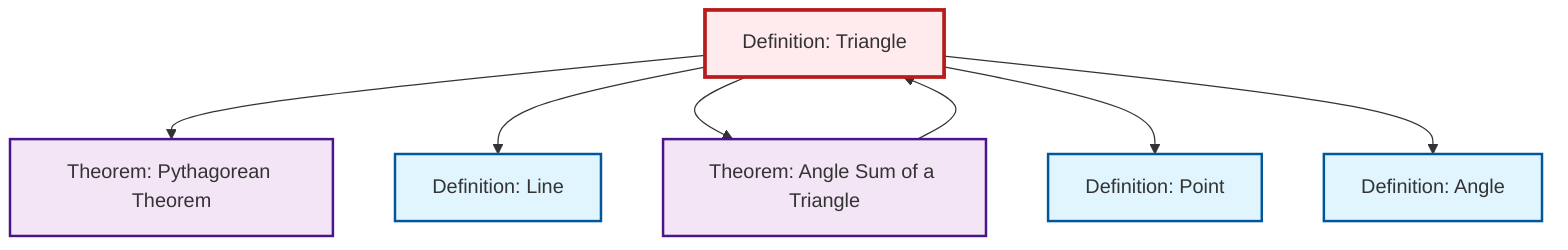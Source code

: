 graph TD
    classDef definition fill:#e1f5fe,stroke:#01579b,stroke-width:2px
    classDef theorem fill:#f3e5f5,stroke:#4a148c,stroke-width:2px
    classDef axiom fill:#fff3e0,stroke:#e65100,stroke-width:2px
    classDef example fill:#e8f5e9,stroke:#1b5e20,stroke-width:2px
    classDef current fill:#ffebee,stroke:#b71c1c,stroke-width:3px
    def-triangle["Definition: Triangle"]:::definition
    def-point["Definition: Point"]:::definition
    def-line["Definition: Line"]:::definition
    thm-pythagorean["Theorem: Pythagorean Theorem"]:::theorem
    thm-angle-sum-triangle["Theorem: Angle Sum of a Triangle"]:::theorem
    def-angle["Definition: Angle"]:::definition
    def-triangle --> thm-pythagorean
    def-triangle --> def-line
    def-triangle --> thm-angle-sum-triangle
    thm-angle-sum-triangle --> def-triangle
    def-triangle --> def-point
    def-triangle --> def-angle
    class def-triangle current